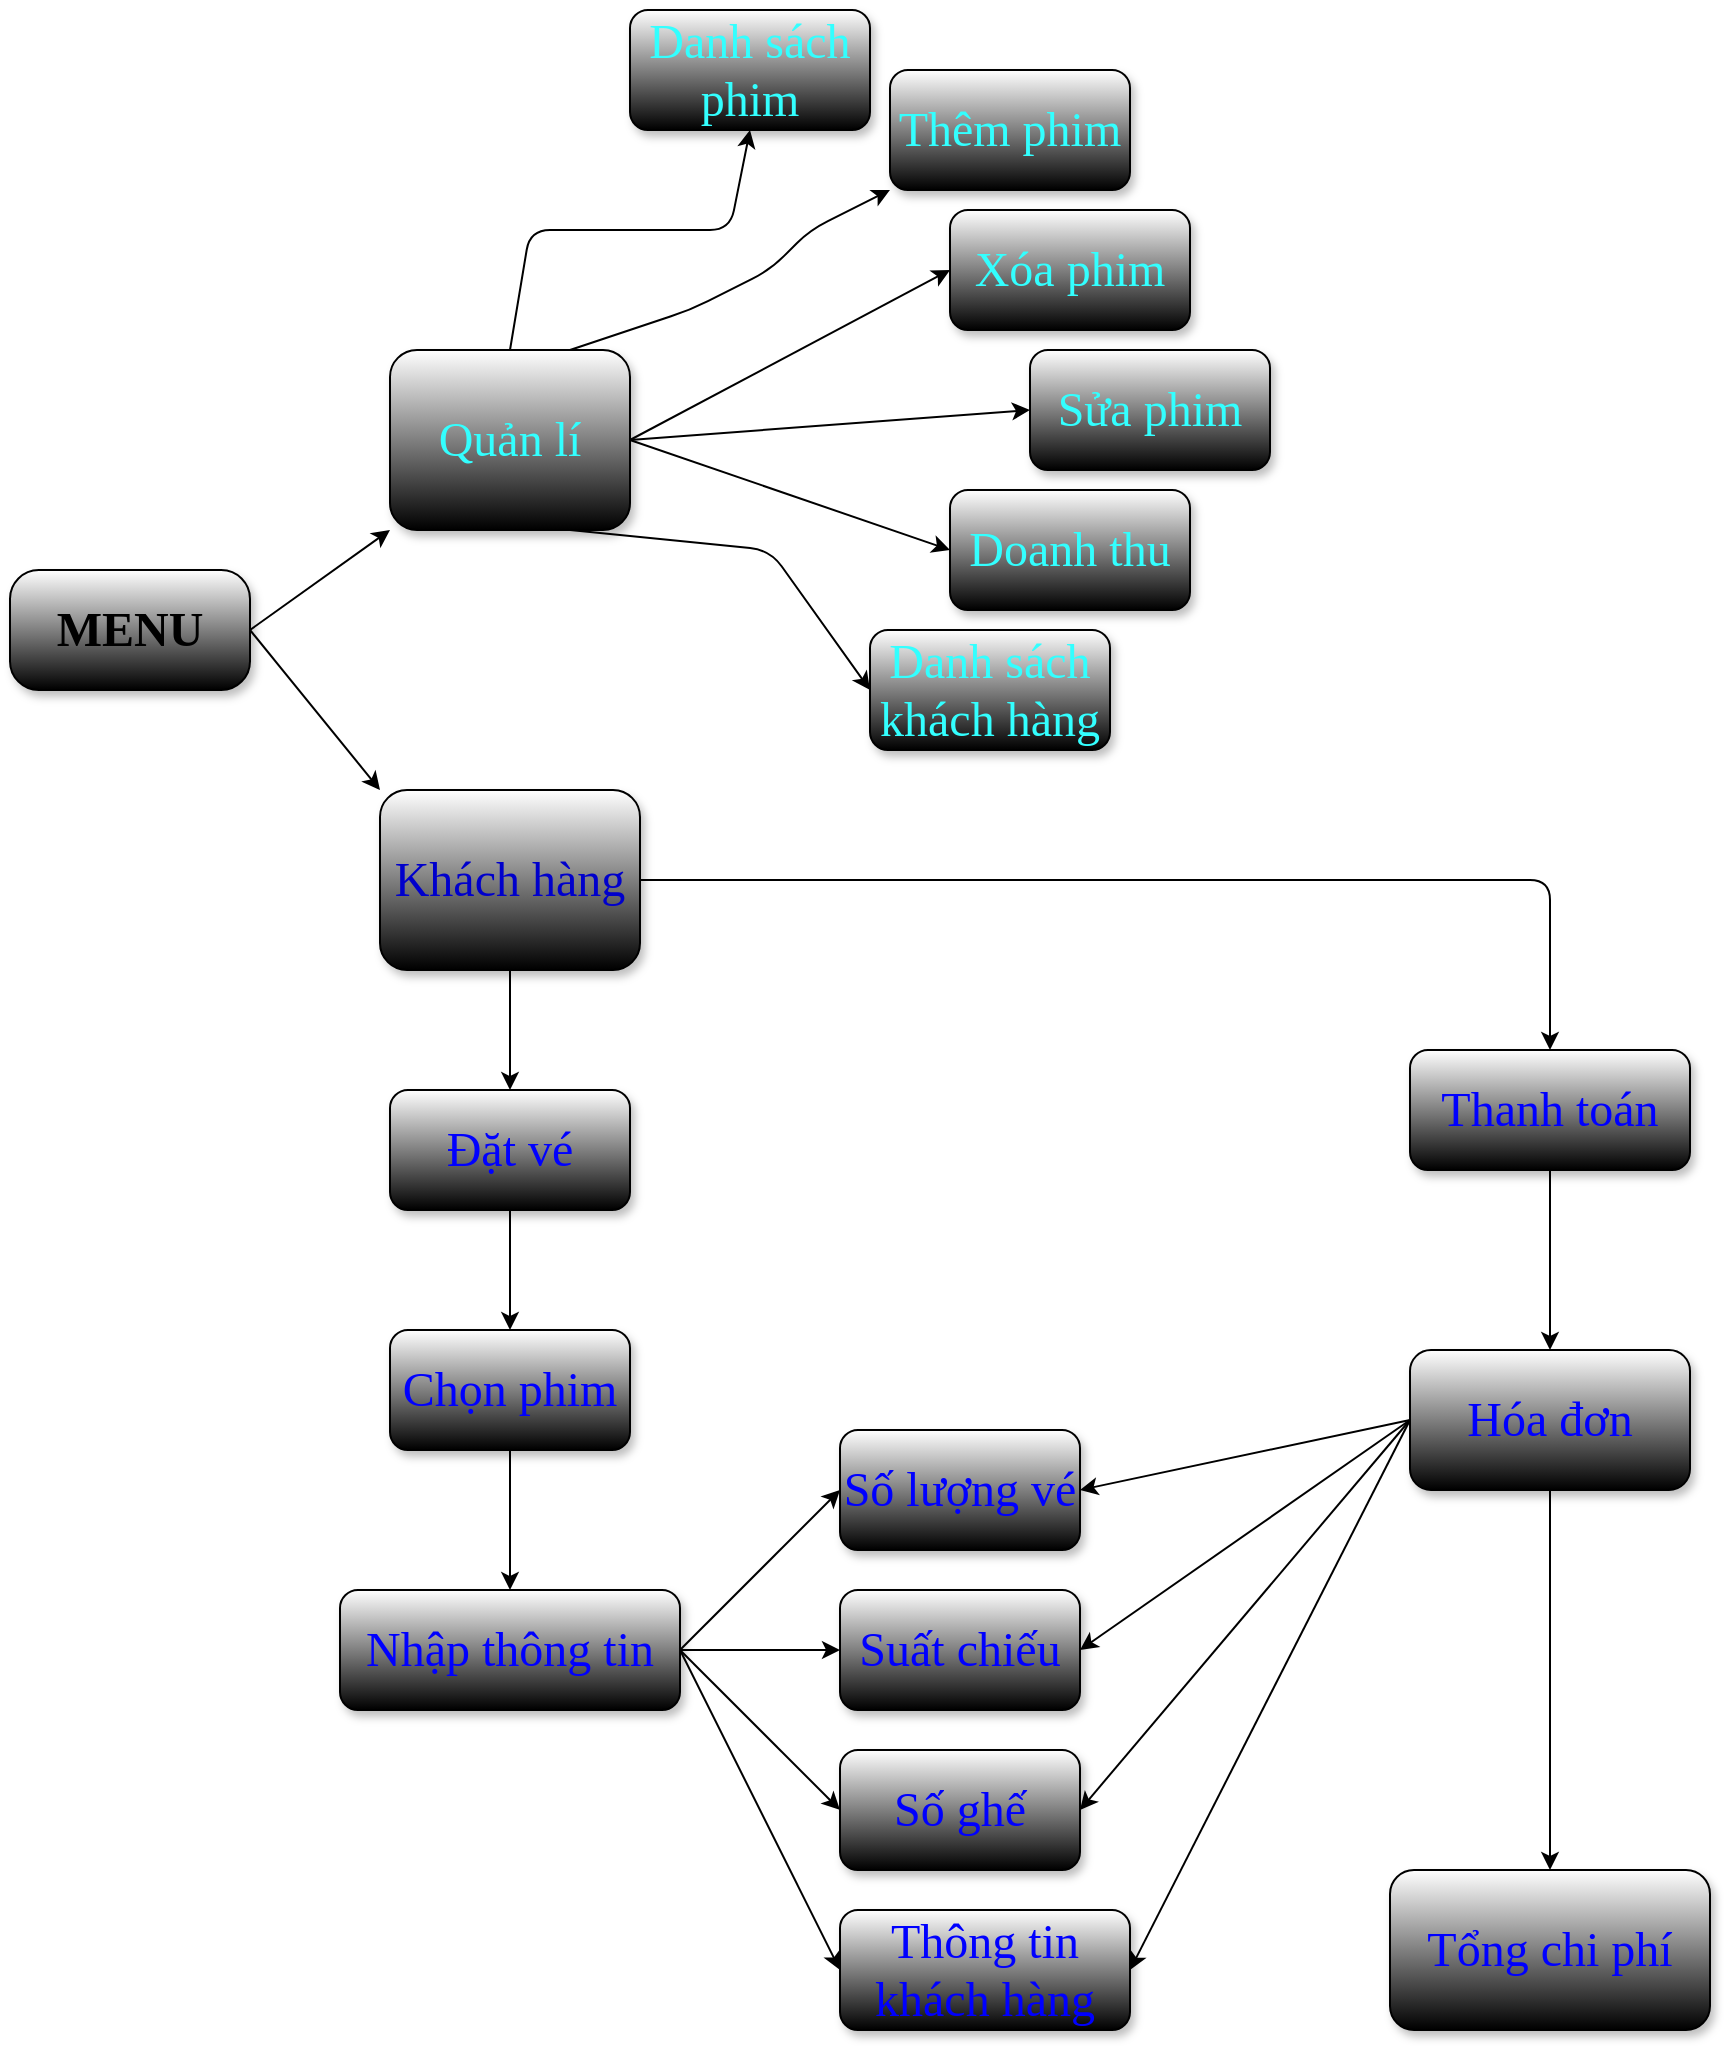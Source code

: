 <mxfile>
    <diagram id="ll2yb5Os_k2lwndLwIDp" name="Page-1">
        <mxGraphModel dx="648" dy="174" grid="1" gridSize="10" guides="1" tooltips="1" connect="1" arrows="1" fold="1" page="1" pageScale="1" pageWidth="850" pageHeight="1100" math="0" shadow="0">
            <root>
                <mxCell id="0"/>
                <mxCell id="1" parent="0"/>
                <mxCell id="11" value="&lt;font face=&quot;Times New Roman&quot; style=&quot;font-size: 24px;&quot;&gt;&lt;b&gt;MENU&lt;/b&gt;&lt;/font&gt;" style="rounded=1;whiteSpace=wrap;html=1;gradientColor=default;shadow=1;align=center;arcSize=24;" parent="1" vertex="1">
                    <mxGeometry x="10" y="290" width="120" height="60" as="geometry"/>
                </mxCell>
                <mxCell id="14" value="&lt;font color=&quot;#33ffff&quot;&gt;Quản lí&lt;/font&gt;" style="rounded=1;whiteSpace=wrap;html=1;shadow=1;fontFamily=Times New Roman;fontSize=24;gradientColor=default;" parent="1" vertex="1">
                    <mxGeometry x="200" y="180" width="120" height="90" as="geometry"/>
                </mxCell>
                <mxCell id="LLOpAmpcGHF70vImFawK-37" style="edgeStyle=none;html=1;exitX=0.5;exitY=1;exitDx=0;exitDy=0;entryX=0.5;entryY=0;entryDx=0;entryDy=0;fontFamily=Times New Roman;fontSize=24;fontColor=#0000FF;" parent="1" source="15" target="LLOpAmpcGHF70vImFawK-32" edge="1">
                    <mxGeometry relative="1" as="geometry"/>
                </mxCell>
                <mxCell id="LLOpAmpcGHF70vImFawK-57" style="edgeStyle=none;html=1;exitX=1;exitY=0.5;exitDx=0;exitDy=0;entryX=0.5;entryY=0;entryDx=0;entryDy=0;fontFamily=Times New Roman;fontSize=24;fontColor=#0000FF;" parent="1" source="15" target="LLOpAmpcGHF70vImFawK-54" edge="1">
                    <mxGeometry relative="1" as="geometry">
                        <Array as="points">
                            <mxPoint x="780" y="445"/>
                        </Array>
                    </mxGeometry>
                </mxCell>
                <mxCell id="15" value="&lt;font color=&quot;#0000cc&quot;&gt;Khách hàng&lt;/font&gt;" style="rounded=1;whiteSpace=wrap;html=1;shadow=1;fontFamily=Times New Roman;fontSize=24;fontColor=#33FFFF;gradientColor=default;" parent="1" vertex="1">
                    <mxGeometry x="195" y="400" width="130" height="90" as="geometry"/>
                </mxCell>
                <mxCell id="16" value="Thêm phim" style="rounded=1;whiteSpace=wrap;html=1;shadow=1;fontFamily=Times New Roman;fontSize=24;fontColor=#33FFFF;gradientColor=default;" parent="1" vertex="1">
                    <mxGeometry x="450" y="40" width="120" height="60" as="geometry"/>
                </mxCell>
                <mxCell id="LLOpAmpcGHF70vImFawK-18" value="" style="endArrow=classic;html=1;fontFamily=Times New Roman;fontSize=24;fontColor=#33FFFF;entryX=0;entryY=1;entryDx=0;entryDy=0;exitX=1;exitY=0.5;exitDx=0;exitDy=0;" parent="1" source="11" target="14" edge="1">
                    <mxGeometry width="50" height="50" relative="1" as="geometry">
                        <mxPoint x="110" y="290" as="sourcePoint"/>
                        <mxPoint x="160" y="240" as="targetPoint"/>
                    </mxGeometry>
                </mxCell>
                <mxCell id="LLOpAmpcGHF70vImFawK-19" value="Danh sách phim" style="rounded=1;whiteSpace=wrap;html=1;shadow=1;fontFamily=Times New Roman;fontSize=24;fontColor=#33FFFF;gradientColor=default;" parent="1" vertex="1">
                    <mxGeometry x="320" y="10" width="120" height="60" as="geometry"/>
                </mxCell>
                <mxCell id="LLOpAmpcGHF70vImFawK-20" value="Xóa phim" style="rounded=1;whiteSpace=wrap;html=1;shadow=1;fontFamily=Times New Roman;fontSize=24;fontColor=#33FFFF;gradientColor=default;" parent="1" vertex="1">
                    <mxGeometry x="480" y="110" width="120" height="60" as="geometry"/>
                </mxCell>
                <mxCell id="LLOpAmpcGHF70vImFawK-21" value="Danh sách khách hàng" style="rounded=1;whiteSpace=wrap;html=1;shadow=1;fontFamily=Times New Roman;fontSize=24;fontColor=#33FFFF;gradientColor=default;" parent="1" vertex="1">
                    <mxGeometry x="440" y="320" width="120" height="60" as="geometry"/>
                </mxCell>
                <mxCell id="LLOpAmpcGHF70vImFawK-22" value="Doanh thu" style="rounded=1;whiteSpace=wrap;html=1;shadow=1;fontFamily=Times New Roman;fontSize=24;fontColor=#33FFFF;gradientColor=default;" parent="1" vertex="1">
                    <mxGeometry x="480" y="250" width="120" height="60" as="geometry"/>
                </mxCell>
                <mxCell id="LLOpAmpcGHF70vImFawK-23" value="Sửa phim" style="rounded=1;whiteSpace=wrap;html=1;shadow=1;fontFamily=Times New Roman;fontSize=24;fontColor=#33FFFF;gradientColor=default;" parent="1" vertex="1">
                    <mxGeometry x="520" y="180" width="120" height="60" as="geometry"/>
                </mxCell>
                <mxCell id="LLOpAmpcGHF70vImFawK-24" value="" style="endArrow=classic;html=1;fontFamily=Times New Roman;fontSize=24;fontColor=#33FFFF;exitX=0.5;exitY=0;exitDx=0;exitDy=0;entryX=0.5;entryY=1;entryDx=0;entryDy=0;" parent="1" source="14" target="LLOpAmpcGHF70vImFawK-19" edge="1">
                    <mxGeometry width="50" height="50" relative="1" as="geometry">
                        <mxPoint x="470" y="270" as="sourcePoint"/>
                        <mxPoint x="520" y="220" as="targetPoint"/>
                        <Array as="points">
                            <mxPoint x="270" y="120"/>
                            <mxPoint x="370" y="120"/>
                        </Array>
                    </mxGeometry>
                </mxCell>
                <mxCell id="LLOpAmpcGHF70vImFawK-25" value="" style="endArrow=classic;html=1;fontFamily=Times New Roman;fontSize=24;fontColor=#33FFFF;exitX=0.75;exitY=0;exitDx=0;exitDy=0;entryX=0;entryY=1;entryDx=0;entryDy=0;" parent="1" source="14" target="16" edge="1">
                    <mxGeometry width="50" height="50" relative="1" as="geometry">
                        <mxPoint x="470" y="130" as="sourcePoint"/>
                        <mxPoint x="520" y="80" as="targetPoint"/>
                        <Array as="points">
                            <mxPoint x="350" y="160"/>
                            <mxPoint x="390" y="140"/>
                            <mxPoint x="410" y="120"/>
                        </Array>
                    </mxGeometry>
                </mxCell>
                <mxCell id="LLOpAmpcGHF70vImFawK-26" value="" style="endArrow=classic;html=1;fontFamily=Times New Roman;fontSize=24;fontColor=#33FFFF;exitX=1;exitY=0.5;exitDx=0;exitDy=0;entryX=0;entryY=0.5;entryDx=0;entryDy=0;" parent="1" source="14" target="LLOpAmpcGHF70vImFawK-20" edge="1">
                    <mxGeometry width="50" height="50" relative="1" as="geometry">
                        <mxPoint x="470" y="270" as="sourcePoint"/>
                        <mxPoint x="520" y="220" as="targetPoint"/>
                    </mxGeometry>
                </mxCell>
                <mxCell id="LLOpAmpcGHF70vImFawK-27" value="" style="endArrow=classic;html=1;fontFamily=Times New Roman;fontSize=24;fontColor=#33FFFF;entryX=0;entryY=0.5;entryDx=0;entryDy=0;exitX=1;exitY=0.5;exitDx=0;exitDy=0;" parent="1" source="14" target="LLOpAmpcGHF70vImFawK-23" edge="1">
                    <mxGeometry width="50" height="50" relative="1" as="geometry">
                        <mxPoint x="340" y="210" as="sourcePoint"/>
                        <mxPoint x="510" y="210" as="targetPoint"/>
                    </mxGeometry>
                </mxCell>
                <mxCell id="LLOpAmpcGHF70vImFawK-28" value="" style="endArrow=classic;html=1;fontFamily=Times New Roman;fontSize=24;fontColor=#33FFFF;exitX=1;exitY=0.5;exitDx=0;exitDy=0;entryX=0;entryY=0.5;entryDx=0;entryDy=0;" parent="1" source="14" target="LLOpAmpcGHF70vImFawK-22" edge="1">
                    <mxGeometry width="50" height="50" relative="1" as="geometry">
                        <mxPoint x="470" y="270" as="sourcePoint"/>
                        <mxPoint x="520" y="220" as="targetPoint"/>
                    </mxGeometry>
                </mxCell>
                <mxCell id="LLOpAmpcGHF70vImFawK-29" value="" style="endArrow=classic;html=1;fontFamily=Times New Roman;fontSize=24;fontColor=#33FFFF;exitX=0.75;exitY=1;exitDx=0;exitDy=0;entryX=0;entryY=0.5;entryDx=0;entryDy=0;" parent="1" source="14" target="LLOpAmpcGHF70vImFawK-21" edge="1">
                    <mxGeometry width="50" height="50" relative="1" as="geometry">
                        <mxPoint x="470" y="270" as="sourcePoint"/>
                        <mxPoint x="520" y="220" as="targetPoint"/>
                        <Array as="points">
                            <mxPoint x="390" y="280"/>
                        </Array>
                    </mxGeometry>
                </mxCell>
                <mxCell id="LLOpAmpcGHF70vImFawK-30" value="" style="endArrow=classic;html=1;fontFamily=Times New Roman;fontSize=24;fontColor=#33FFFF;exitX=1;exitY=0.5;exitDx=0;exitDy=0;entryX=0;entryY=0;entryDx=0;entryDy=0;" parent="1" source="11" target="15" edge="1">
                    <mxGeometry width="50" height="50" relative="1" as="geometry">
                        <mxPoint x="470" y="420" as="sourcePoint"/>
                        <mxPoint x="520" y="370" as="targetPoint"/>
                    </mxGeometry>
                </mxCell>
                <mxCell id="LLOpAmpcGHF70vImFawK-38" style="edgeStyle=none;html=1;exitX=0.5;exitY=1;exitDx=0;exitDy=0;entryX=0.5;entryY=0;entryDx=0;entryDy=0;fontFamily=Times New Roman;fontSize=24;fontColor=#0000FF;" parent="1" source="LLOpAmpcGHF70vImFawK-32" target="LLOpAmpcGHF70vImFawK-33" edge="1">
                    <mxGeometry relative="1" as="geometry"/>
                </mxCell>
                <mxCell id="LLOpAmpcGHF70vImFawK-32" value="&lt;font color=&quot;#0000ff&quot;&gt;Đặt vé&lt;/font&gt;" style="rounded=1;whiteSpace=wrap;html=1;shadow=1;fontFamily=Times New Roman;fontSize=24;fontColor=#33FFFF;gradientColor=default;" parent="1" vertex="1">
                    <mxGeometry x="200" y="550" width="120" height="60" as="geometry"/>
                </mxCell>
                <mxCell id="LLOpAmpcGHF70vImFawK-40" style="edgeStyle=none;html=1;exitX=0.5;exitY=1;exitDx=0;exitDy=0;entryX=0.5;entryY=0;entryDx=0;entryDy=0;fontFamily=Times New Roman;fontSize=24;fontColor=#0000FF;" parent="1" source="LLOpAmpcGHF70vImFawK-33" target="LLOpAmpcGHF70vImFawK-39" edge="1">
                    <mxGeometry relative="1" as="geometry"/>
                </mxCell>
                <mxCell id="LLOpAmpcGHF70vImFawK-33" value="&lt;font color=&quot;#0000ff&quot;&gt;Chọn phim&lt;/font&gt;" style="rounded=1;whiteSpace=wrap;html=1;shadow=1;fontFamily=Times New Roman;fontSize=24;fontColor=#33FFFF;gradientColor=default;" parent="1" vertex="1">
                    <mxGeometry x="200" y="670" width="120" height="60" as="geometry"/>
                </mxCell>
                <mxCell id="LLOpAmpcGHF70vImFawK-47" style="edgeStyle=none;html=1;exitX=1;exitY=0.5;exitDx=0;exitDy=0;fontFamily=Times New Roman;fontSize=24;fontColor=#0000FF;entryX=0;entryY=0.5;entryDx=0;entryDy=0;" parent="1" source="LLOpAmpcGHF70vImFawK-39" target="LLOpAmpcGHF70vImFawK-41" edge="1">
                    <mxGeometry relative="1" as="geometry">
                        <mxPoint x="660" y="620" as="targetPoint"/>
                    </mxGeometry>
                </mxCell>
                <mxCell id="LLOpAmpcGHF70vImFawK-48" style="edgeStyle=none;html=1;exitX=1;exitY=0.5;exitDx=0;exitDy=0;entryX=0;entryY=0.5;entryDx=0;entryDy=0;fontFamily=Times New Roman;fontSize=24;fontColor=#0000FF;" parent="1" source="LLOpAmpcGHF70vImFawK-39" target="LLOpAmpcGHF70vImFawK-42" edge="1">
                    <mxGeometry relative="1" as="geometry"/>
                </mxCell>
                <mxCell id="LLOpAmpcGHF70vImFawK-49" style="edgeStyle=none;html=1;exitX=1;exitY=0.5;exitDx=0;exitDy=0;entryX=0;entryY=0.5;entryDx=0;entryDy=0;fontFamily=Times New Roman;fontSize=24;fontColor=#0000FF;" parent="1" source="LLOpAmpcGHF70vImFawK-39" target="LLOpAmpcGHF70vImFawK-43" edge="1">
                    <mxGeometry relative="1" as="geometry"/>
                </mxCell>
                <mxCell id="LLOpAmpcGHF70vImFawK-50" style="edgeStyle=none;html=1;exitX=1;exitY=0.5;exitDx=0;exitDy=0;entryX=0;entryY=0.5;entryDx=0;entryDy=0;fontFamily=Times New Roman;fontSize=24;fontColor=#0000FF;" parent="1" source="LLOpAmpcGHF70vImFawK-39" target="LLOpAmpcGHF70vImFawK-44" edge="1">
                    <mxGeometry relative="1" as="geometry"/>
                </mxCell>
                <mxCell id="LLOpAmpcGHF70vImFawK-39" value="Nhập thông tin" style="rounded=1;whiteSpace=wrap;html=1;shadow=1;fontFamily=Times New Roman;fontSize=24;fontColor=#0000FF;gradientColor=default;" parent="1" vertex="1">
                    <mxGeometry x="175" y="800" width="170" height="60" as="geometry"/>
                </mxCell>
                <mxCell id="LLOpAmpcGHF70vImFawK-41" value="Thông tin khách hàng" style="rounded=1;whiteSpace=wrap;html=1;shadow=1;fontFamily=Times New Roman;fontSize=24;fontColor=#0000FF;gradientColor=default;" parent="1" vertex="1">
                    <mxGeometry x="425" y="960" width="145" height="60" as="geometry"/>
                </mxCell>
                <mxCell id="LLOpAmpcGHF70vImFawK-42" value="Số lượng vé" style="rounded=1;whiteSpace=wrap;html=1;shadow=1;fontFamily=Times New Roman;fontSize=24;fontColor=#0000FF;gradientColor=default;" parent="1" vertex="1">
                    <mxGeometry x="425" y="720" width="120" height="60" as="geometry"/>
                </mxCell>
                <mxCell id="LLOpAmpcGHF70vImFawK-43" value="Suất chiếu" style="rounded=1;whiteSpace=wrap;html=1;shadow=1;fontFamily=Times New Roman;fontSize=24;fontColor=#0000FF;gradientColor=default;" parent="1" vertex="1">
                    <mxGeometry x="425" y="800" width="120" height="60" as="geometry"/>
                </mxCell>
                <mxCell id="LLOpAmpcGHF70vImFawK-44" value="Số ghế" style="rounded=1;whiteSpace=wrap;html=1;shadow=1;fontFamily=Times New Roman;fontSize=24;fontColor=#0000FF;gradientColor=default;" parent="1" vertex="1">
                    <mxGeometry x="425" y="880" width="120" height="60" as="geometry"/>
                </mxCell>
                <mxCell id="LLOpAmpcGHF70vImFawK-63" style="edgeStyle=none;html=1;exitX=0.5;exitY=1;exitDx=0;exitDy=0;entryX=0.5;entryY=0;entryDx=0;entryDy=0;fontFamily=Times New Roman;fontSize=24;fontColor=#0000FF;" parent="1" source="LLOpAmpcGHF70vImFawK-54" target="LLOpAmpcGHF70vImFawK-58" edge="1">
                    <mxGeometry relative="1" as="geometry"/>
                </mxCell>
                <mxCell id="LLOpAmpcGHF70vImFawK-54" value="Thanh toán" style="rounded=1;whiteSpace=wrap;html=1;shadow=1;fontFamily=Times New Roman;fontSize=24;fontColor=#0000FF;gradientColor=default;" parent="1" vertex="1">
                    <mxGeometry x="710" y="530" width="140" height="60" as="geometry"/>
                </mxCell>
                <mxCell id="LLOpAmpcGHF70vImFawK-64" style="edgeStyle=none;html=1;exitX=0;exitY=0.5;exitDx=0;exitDy=0;entryX=1;entryY=0.5;entryDx=0;entryDy=0;fontFamily=Times New Roman;fontSize=24;fontColor=#0000FF;" parent="1" source="LLOpAmpcGHF70vImFawK-58" target="LLOpAmpcGHF70vImFawK-42" edge="1">
                    <mxGeometry relative="1" as="geometry"/>
                </mxCell>
                <mxCell id="LLOpAmpcGHF70vImFawK-66" style="edgeStyle=none;html=1;exitX=0;exitY=0.5;exitDx=0;exitDy=0;entryX=1;entryY=0.5;entryDx=0;entryDy=0;fontFamily=Times New Roman;fontSize=24;fontColor=#0000FF;" parent="1" source="LLOpAmpcGHF70vImFawK-58" target="LLOpAmpcGHF70vImFawK-43" edge="1">
                    <mxGeometry relative="1" as="geometry"/>
                </mxCell>
                <mxCell id="LLOpAmpcGHF70vImFawK-67" style="edgeStyle=none;html=1;exitX=0;exitY=0.5;exitDx=0;exitDy=0;entryX=1;entryY=0.5;entryDx=0;entryDy=0;fontFamily=Times New Roman;fontSize=24;fontColor=#0000FF;" parent="1" source="LLOpAmpcGHF70vImFawK-58" target="LLOpAmpcGHF70vImFawK-44" edge="1">
                    <mxGeometry relative="1" as="geometry"/>
                </mxCell>
                <mxCell id="LLOpAmpcGHF70vImFawK-68" style="edgeStyle=none;html=1;exitX=0;exitY=0.5;exitDx=0;exitDy=0;entryX=1;entryY=0.5;entryDx=0;entryDy=0;fontFamily=Times New Roman;fontSize=24;fontColor=#0000FF;" parent="1" source="LLOpAmpcGHF70vImFawK-58" target="LLOpAmpcGHF70vImFawK-41" edge="1">
                    <mxGeometry relative="1" as="geometry"/>
                </mxCell>
                <mxCell id="LLOpAmpcGHF70vImFawK-70" style="edgeStyle=none;html=1;exitX=0.5;exitY=1;exitDx=0;exitDy=0;entryX=0.5;entryY=0;entryDx=0;entryDy=0;fontFamily=Times New Roman;fontSize=24;fontColor=#0000FF;" parent="1" source="LLOpAmpcGHF70vImFawK-58" target="LLOpAmpcGHF70vImFawK-69" edge="1">
                    <mxGeometry relative="1" as="geometry"/>
                </mxCell>
                <mxCell id="LLOpAmpcGHF70vImFawK-58" value="Hóa đơn" style="rounded=1;whiteSpace=wrap;html=1;shadow=1;fontFamily=Times New Roman;fontSize=24;fontColor=#0000FF;gradientColor=default;" parent="1" vertex="1">
                    <mxGeometry x="710" y="680" width="140" height="70" as="geometry"/>
                </mxCell>
                <mxCell id="LLOpAmpcGHF70vImFawK-69" value="Tổng chi phí" style="rounded=1;whiteSpace=wrap;html=1;shadow=1;fontFamily=Times New Roman;fontSize=24;fontColor=#0000FF;gradientColor=default;" parent="1" vertex="1">
                    <mxGeometry x="700" y="940" width="160" height="80" as="geometry"/>
                </mxCell>
            </root>
        </mxGraphModel>
    </diagram>
</mxfile>
